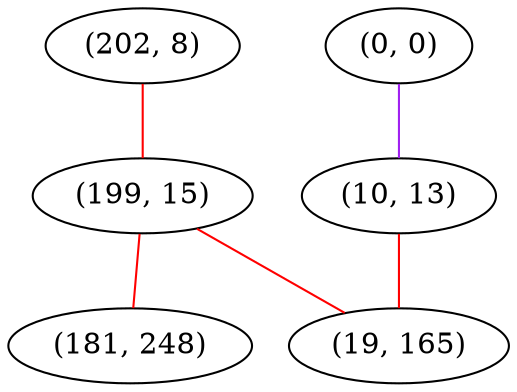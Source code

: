 graph "" {
"(202, 8)";
"(0, 0)";
"(199, 15)";
"(10, 13)";
"(19, 165)";
"(181, 248)";
"(202, 8)" -- "(199, 15)"  [color=red, key=0, weight=1];
"(0, 0)" -- "(10, 13)"  [color=purple, key=0, weight=4];
"(199, 15)" -- "(181, 248)"  [color=red, key=0, weight=1];
"(199, 15)" -- "(19, 165)"  [color=red, key=0, weight=1];
"(10, 13)" -- "(19, 165)"  [color=red, key=0, weight=1];
}
